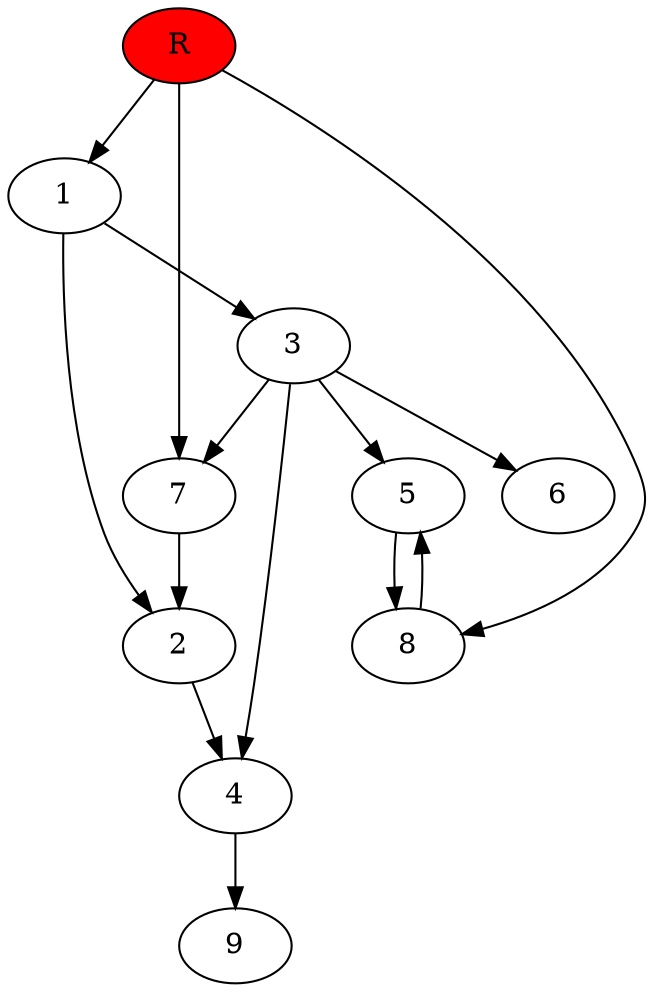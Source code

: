 digraph prb19800 {
	1
	2
	3
	4
	5
	6
	7
	8
	R [fillcolor="#ff0000" style=filled]
	1 -> 2
	1 -> 3
	2 -> 4
	3 -> 4
	3 -> 5
	3 -> 6
	3 -> 7
	4 -> 9
	5 -> 8
	7 -> 2
	8 -> 5
	R -> 1
	R -> 7
	R -> 8
}
